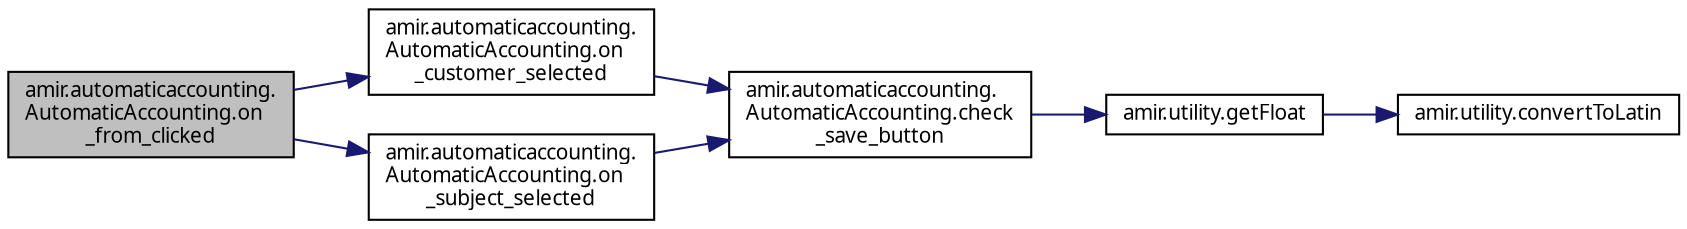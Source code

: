 digraph "amir.automaticaccounting.AutomaticAccounting.on_from_clicked"
{
 // LATEX_PDF_SIZE
  edge [fontname="FreeSans.ttf",fontsize="10",labelfontname="FreeSans.ttf",labelfontsize="10"];
  node [fontname="FreeSans.ttf",fontsize="10",shape=record];
  rankdir="LR";
  Node1 [label="amir.automaticaccounting.\lAutomaticAccounting.on\l_from_clicked",height=0.2,width=0.4,color="black", fillcolor="grey75", style="filled", fontcolor="black",tooltip=" "];
  Node1 -> Node2 [color="midnightblue",fontsize="10",style="solid",fontname="FreeSans.ttf"];
  Node2 [label="amir.automaticaccounting.\lAutomaticAccounting.on\l_customer_selected",height=0.2,width=0.4,color="black", fillcolor="white", style="filled",URL="$classamir_1_1automaticaccounting_1_1_automatic_accounting.html#a22e8b13aba5ba0be1089676152cf7ae3",tooltip=" "];
  Node2 -> Node3 [color="midnightblue",fontsize="10",style="solid",fontname="FreeSans.ttf"];
  Node3 [label="amir.automaticaccounting.\lAutomaticAccounting.check\l_save_button",height=0.2,width=0.4,color="black", fillcolor="white", style="filled",URL="$classamir_1_1automaticaccounting_1_1_automatic_accounting.html#ab4be1bbc1ae8ae31486c2bc8f70d5c34",tooltip=" "];
  Node3 -> Node4 [color="midnightblue",fontsize="10",style="solid",fontname="FreeSans.ttf"];
  Node4 [label="amir.utility.getFloat",height=0.2,width=0.4,color="black", fillcolor="white", style="filled",URL="$group___utility.html#gab359bca86538a10272824cabaa24430c",tooltip=" "];
  Node4 -> Node5 [color="midnightblue",fontsize="10",style="solid",fontname="FreeSans.ttf"];
  Node5 [label="amir.utility.convertToLatin",height=0.2,width=0.4,color="black", fillcolor="white", style="filled",URL="$group___utility.html#gabf2b9d91803e7a6c154b9f722259b244",tooltip=" "];
  Node1 -> Node6 [color="midnightblue",fontsize="10",style="solid",fontname="FreeSans.ttf"];
  Node6 [label="amir.automaticaccounting.\lAutomaticAccounting.on\l_subject_selected",height=0.2,width=0.4,color="black", fillcolor="white", style="filled",URL="$classamir_1_1automaticaccounting_1_1_automatic_accounting.html#a9db3755840b526094ed1d15d2771d73f",tooltip=" "];
  Node6 -> Node3 [color="midnightblue",fontsize="10",style="solid",fontname="FreeSans.ttf"];
}
